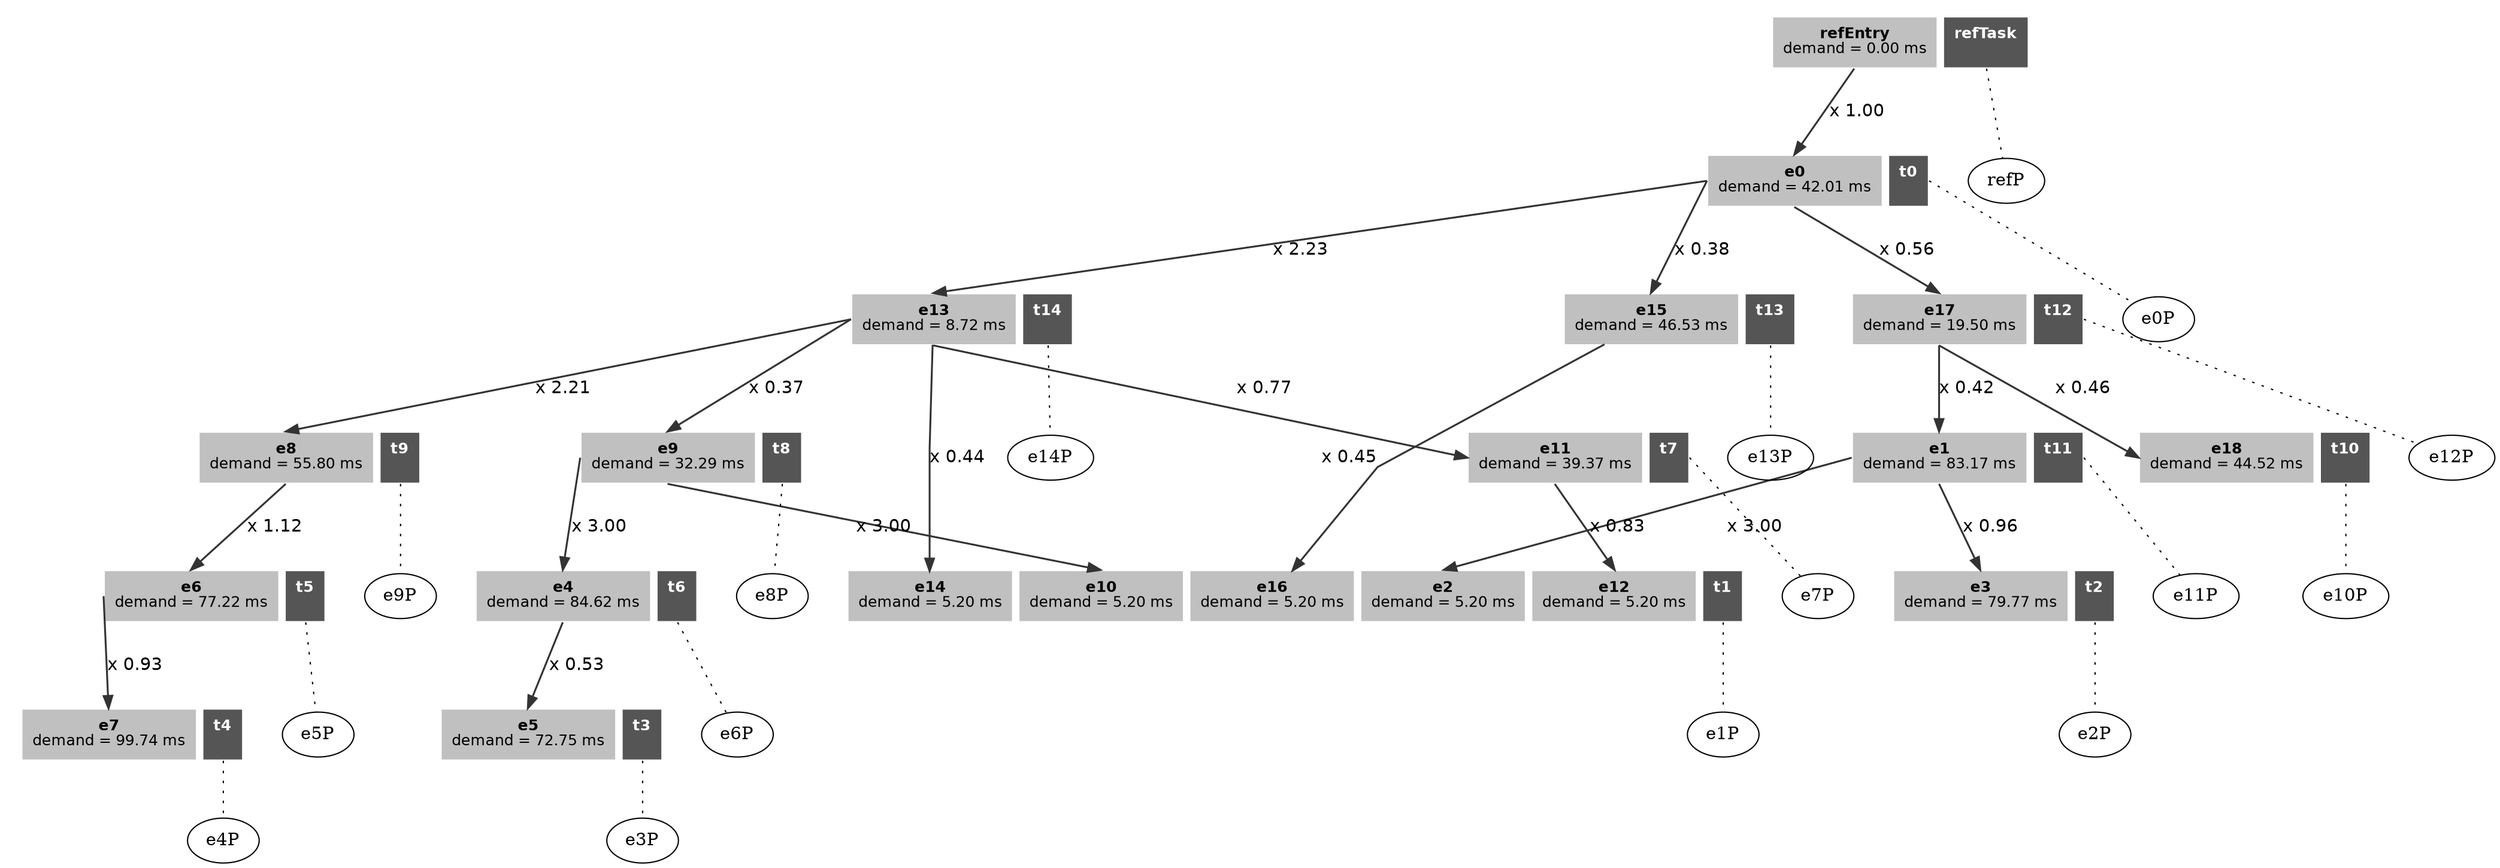 digraph G {
	splines=line

	TASK_t9 [fontsize="12", fontname="DejaVuSans", shape=none, label=<
	<TABLE BORDER="0" CELLBORDER="0" CELLSPACING="6" CELLPADDING="8">
		<TR>
		<TD ROWSPAN="1" PORT="e8" BGCOLOR="grey"><B>e8</B><BR/>demand = 55.80 ms</TD>
		<TD ROWSPAN="1" PORT="task" BGCOLOR="#555555"><FONT COLOR="#ffffff"><B>t9</B></FONT><BR/> </TD>
		</TR>
	</TABLE>>];

	TASK_t9:task -> e9P [style=dotted, dir=none, len=0.1]
	TASK_t9:e8 -> TASK_t5:e6 [fontname="DejaVuSans", color="#333333", penwidth="1.5", label="x 1.12"]
	TASK_t6 [fontsize="12", fontname="DejaVuSans", shape=none, label=<
	<TABLE BORDER="0" CELLBORDER="0" CELLSPACING="6" CELLPADDING="8">
		<TR>
		<TD ROWSPAN="1" PORT="e4" BGCOLOR="grey"><B>e4</B><BR/>demand = 84.62 ms</TD>
		<TD ROWSPAN="1" PORT="task" BGCOLOR="#555555"><FONT COLOR="#ffffff"><B>t6</B></FONT><BR/> </TD>
		</TR>
	</TABLE>>];

	TASK_t6:task -> e6P [style=dotted, dir=none, len=0.1]
	TASK_t6:e4 -> TASK_t3:e5 [fontname="DejaVuSans", color="#333333", penwidth="1.5", label="x 0.53"]
	TASK_t11 [fontsize="12", fontname="DejaVuSans", shape=none, label=<
	<TABLE BORDER="0" CELLBORDER="0" CELLSPACING="6" CELLPADDING="8">
		<TR>
		<TD ROWSPAN="1" PORT="e1" BGCOLOR="grey"><B>e1</B><BR/>demand = 83.17 ms</TD>
		<TD ROWSPAN="1" PORT="task" BGCOLOR="#555555"><FONT COLOR="#ffffff"><B>t11</B></FONT><BR/> </TD>
		</TR>
	</TABLE>>];

	TASK_t11:task -> e11P [style=dotted, dir=none, len=0.1]
	TASK_t11:e1 -> TASK_t1:e2 [fontname="DejaVuSans", color="#333333", penwidth="1.5", label="x 3.00"]
	TASK_t11:e1 -> TASK_t2:e3 [fontname="DejaVuSans", color="#333333", penwidth="1.5", label="x 0.96"]
	TASK_t5 [fontsize="12", fontname="DejaVuSans", shape=none, label=<
	<TABLE BORDER="0" CELLBORDER="0" CELLSPACING="6" CELLPADDING="8">
		<TR>
		<TD ROWSPAN="1" PORT="e6" BGCOLOR="grey"><B>e6</B><BR/>demand = 77.22 ms</TD>
		<TD ROWSPAN="1" PORT="task" BGCOLOR="#555555"><FONT COLOR="#ffffff"><B>t5</B></FONT><BR/> </TD>
		</TR>
	</TABLE>>];

	TASK_t5:task -> e5P [style=dotted, dir=none, len=0.1]
	TASK_t5:e6 -> TASK_t4:e7 [fontname="DejaVuSans", color="#333333", penwidth="1.5", label="x 0.93"]
	TASK_t7 [fontsize="12", fontname="DejaVuSans", shape=none, label=<
	<TABLE BORDER="0" CELLBORDER="0" CELLSPACING="6" CELLPADDING="8">
		<TR>
		<TD ROWSPAN="1" PORT="e11" BGCOLOR="grey"><B>e11</B><BR/>demand = 39.37 ms</TD>
		<TD ROWSPAN="1" PORT="task" BGCOLOR="#555555"><FONT COLOR="#ffffff"><B>t7</B></FONT><BR/> </TD>
		</TR>
	</TABLE>>];

	TASK_t7:task -> e7P [style=dotted, dir=none, len=0.1]
	TASK_t7:e11 -> TASK_t1:e12 [fontname="DejaVuSans", color="#333333", penwidth="1.5", label="x 0.83"]
	TASK_t10 [fontsize="12", fontname="DejaVuSans", shape=none, label=<
	<TABLE BORDER="0" CELLBORDER="0" CELLSPACING="6" CELLPADDING="8">
		<TR>
		<TD ROWSPAN="1" PORT="e18" BGCOLOR="grey"><B>e18</B><BR/>demand = 44.52 ms</TD>
		<TD ROWSPAN="1" PORT="task" BGCOLOR="#555555"><FONT COLOR="#ffffff"><B>t10</B></FONT><BR/> </TD>
		</TR>
	</TABLE>>];

	TASK_t10:task -> e10P [style=dotted, dir=none, len=0.1]
	TASK_t12 [fontsize="12", fontname="DejaVuSans", shape=none, label=<
	<TABLE BORDER="0" CELLBORDER="0" CELLSPACING="6" CELLPADDING="8">
		<TR>
		<TD ROWSPAN="1" PORT="e17" BGCOLOR="grey"><B>e17</B><BR/>demand = 19.50 ms</TD>
		<TD ROWSPAN="1" PORT="task" BGCOLOR="#555555"><FONT COLOR="#ffffff"><B>t12</B></FONT><BR/> </TD>
		</TR>
	</TABLE>>];

	TASK_t12:task -> e12P [style=dotted, dir=none, len=0.1]
	TASK_t12:e17 -> TASK_t11:e1 [fontname="DejaVuSans", color="#333333", penwidth="1.5", label="x 0.42"]
	TASK_t12:e17 -> TASK_t10:e18 [fontname="DejaVuSans", color="#333333", penwidth="1.5", label="x 0.46"]
	TASK_t3 [fontsize="12", fontname="DejaVuSans", shape=none, label=<
	<TABLE BORDER="0" CELLBORDER="0" CELLSPACING="6" CELLPADDING="8">
		<TR>
		<TD ROWSPAN="1" PORT="e5" BGCOLOR="grey"><B>e5</B><BR/>demand = 72.75 ms</TD>
		<TD ROWSPAN="1" PORT="task" BGCOLOR="#555555"><FONT COLOR="#ffffff"><B>t3</B></FONT><BR/> </TD>
		</TR>
	</TABLE>>];

	TASK_t3:task -> e3P [style=dotted, dir=none, len=0.1]
	TASK_t2 [fontsize="12", fontname="DejaVuSans", shape=none, label=<
	<TABLE BORDER="0" CELLBORDER="0" CELLSPACING="6" CELLPADDING="8">
		<TR>
		<TD ROWSPAN="1" PORT="e3" BGCOLOR="grey"><B>e3</B><BR/>demand = 79.77 ms</TD>
		<TD ROWSPAN="1" PORT="task" BGCOLOR="#555555"><FONT COLOR="#ffffff"><B>t2</B></FONT><BR/> </TD>
		</TR>
	</TABLE>>];

	TASK_t2:task -> e2P [style=dotted, dir=none, len=0.1]
	TASK_t14 [fontsize="12", fontname="DejaVuSans", shape=none, label=<
	<TABLE BORDER="0" CELLBORDER="0" CELLSPACING="6" CELLPADDING="8">
		<TR>
		<TD ROWSPAN="1" PORT="e13" BGCOLOR="grey"><B>e13</B><BR/>demand = 8.72 ms</TD>
		<TD ROWSPAN="1" PORT="task" BGCOLOR="#555555"><FONT COLOR="#ffffff"><B>t14</B></FONT><BR/> </TD>
		</TR>
	</TABLE>>];

	TASK_t14:task -> e14P [style=dotted, dir=none, len=0.1]
	TASK_t14:e13 -> TASK_t7:e11 [fontname="DejaVuSans", color="#333333", penwidth="1.5", label="x 0.77"]
	TASK_t14:e13 -> TASK_t1:e14 [fontname="DejaVuSans", color="#333333", penwidth="1.5", label="x 0.44"]
	TASK_t14:e13 -> TASK_t9:e8 [fontname="DejaVuSans", color="#333333", penwidth="1.5", label="x 2.21"]
	TASK_t14:e13 -> TASK_t8:e9 [fontname="DejaVuSans", color="#333333", penwidth="1.5", label="x 0.37"]
	TASK_refTask [fontsize="12", fontname="DejaVuSans", shape=none, label=<
	<TABLE BORDER="0" CELLBORDER="0" CELLSPACING="6" CELLPADDING="8">
		<TR>
		<TD ROWSPAN="1" PORT="refEntry" BGCOLOR="grey"><B>refEntry</B><BR/>demand = 0.00 ms</TD>
		<TD ROWSPAN="1" PORT="task" BGCOLOR="#555555"><FONT COLOR="#ffffff"><B>refTask</B></FONT><BR/> </TD>
		</TR>
	</TABLE>>];

	TASK_refTask:task -> refP [style=dotted, dir=none, len=0.1]
	TASK_refTask:refEntry -> TASK_t0:e0 [fontname="DejaVuSans", color="#333333", penwidth="1.5", label="x 1.00"]
	TASK_t8 [fontsize="12", fontname="DejaVuSans", shape=none, label=<
	<TABLE BORDER="0" CELLBORDER="0" CELLSPACING="6" CELLPADDING="8">
		<TR>
		<TD ROWSPAN="1" PORT="e9" BGCOLOR="grey"><B>e9</B><BR/>demand = 32.29 ms</TD>
		<TD ROWSPAN="1" PORT="task" BGCOLOR="#555555"><FONT COLOR="#ffffff"><B>t8</B></FONT><BR/> </TD>
		</TR>
	</TABLE>>];

	TASK_t8:task -> e8P [style=dotted, dir=none, len=0.1]
	TASK_t8:e9 -> TASK_t1:e10 [fontname="DejaVuSans", color="#333333", penwidth="1.5", label="x 3.00"]
	TASK_t8:e9 -> TASK_t6:e4 [fontname="DejaVuSans", color="#333333", penwidth="1.5", label="x 3.00"]
	TASK_t13 [fontsize="12", fontname="DejaVuSans", shape=none, label=<
	<TABLE BORDER="0" CELLBORDER="0" CELLSPACING="6" CELLPADDING="8">
		<TR>
		<TD ROWSPAN="1" PORT="e15" BGCOLOR="grey"><B>e15</B><BR/>demand = 46.53 ms</TD>
		<TD ROWSPAN="1" PORT="task" BGCOLOR="#555555"><FONT COLOR="#ffffff"><B>t13</B></FONT><BR/> </TD>
		</TR>
	</TABLE>>];

	TASK_t13:task -> e13P [style=dotted, dir=none, len=0.1]
	TASK_t13:e15 -> TASK_t1:e16 [fontname="DejaVuSans", color="#333333", penwidth="1.5", label="x 0.45"]
	TASK_t0 [fontsize="12", fontname="DejaVuSans", shape=none, label=<
	<TABLE BORDER="0" CELLBORDER="0" CELLSPACING="6" CELLPADDING="8">
		<TR>
		<TD ROWSPAN="1" PORT="e0" BGCOLOR="grey"><B>e0</B><BR/>demand = 42.01 ms</TD>
		<TD ROWSPAN="1" PORT="task" BGCOLOR="#555555"><FONT COLOR="#ffffff"><B>t0</B></FONT><BR/> </TD>
		</TR>
	</TABLE>>];

	TASK_t0:task -> e0P [style=dotted, dir=none, len=0.1]
	TASK_t0:e0 -> TASK_t14:e13 [fontname="DejaVuSans", color="#333333", penwidth="1.5", label="x 2.23"]
	TASK_t0:e0 -> TASK_t13:e15 [fontname="DejaVuSans", color="#333333", penwidth="1.5", label="x 0.38"]
	TASK_t0:e0 -> TASK_t12:e17 [fontname="DejaVuSans", color="#333333", penwidth="1.5", label="x 0.56"]
	TASK_t1 [fontsize="12", fontname="DejaVuSans", shape=none, label=<
	<TABLE BORDER="0" CELLBORDER="0" CELLSPACING="6" CELLPADDING="8">
		<TR>
		<TD ROWSPAN="1" PORT="e14" BGCOLOR="grey"><B>e14</B><BR/>demand = 5.20 ms</TD>
		<TD ROWSPAN="1" PORT="e10" BGCOLOR="grey"><B>e10</B><BR/>demand = 5.20 ms</TD>
		<TD ROWSPAN="1" PORT="e16" BGCOLOR="grey"><B>e16</B><BR/>demand = 5.20 ms</TD>
		<TD ROWSPAN="1" PORT="e2" BGCOLOR="grey"><B>e2</B><BR/>demand = 5.20 ms</TD>
		<TD ROWSPAN="1" PORT="e12" BGCOLOR="grey"><B>e12</B><BR/>demand = 5.20 ms</TD>
		<TD ROWSPAN="1" PORT="task" BGCOLOR="#555555"><FONT COLOR="#ffffff"><B>t1</B></FONT><BR/> </TD>
		</TR>
	</TABLE>>];

	TASK_t1:task -> e1P [style=dotted, dir=none, len=0.1]
	TASK_t4 [fontsize="12", fontname="DejaVuSans", shape=none, label=<
	<TABLE BORDER="0" CELLBORDER="0" CELLSPACING="6" CELLPADDING="8">
		<TR>
		<TD ROWSPAN="1" PORT="e7" BGCOLOR="grey"><B>e7</B><BR/>demand = 99.74 ms</TD>
		<TD ROWSPAN="1" PORT="task" BGCOLOR="#555555"><FONT COLOR="#ffffff"><B>t4</B></FONT><BR/> </TD>
		</TR>
	</TABLE>>];

	TASK_t4:task -> e4P [style=dotted, dir=none, len=0.1]
}
